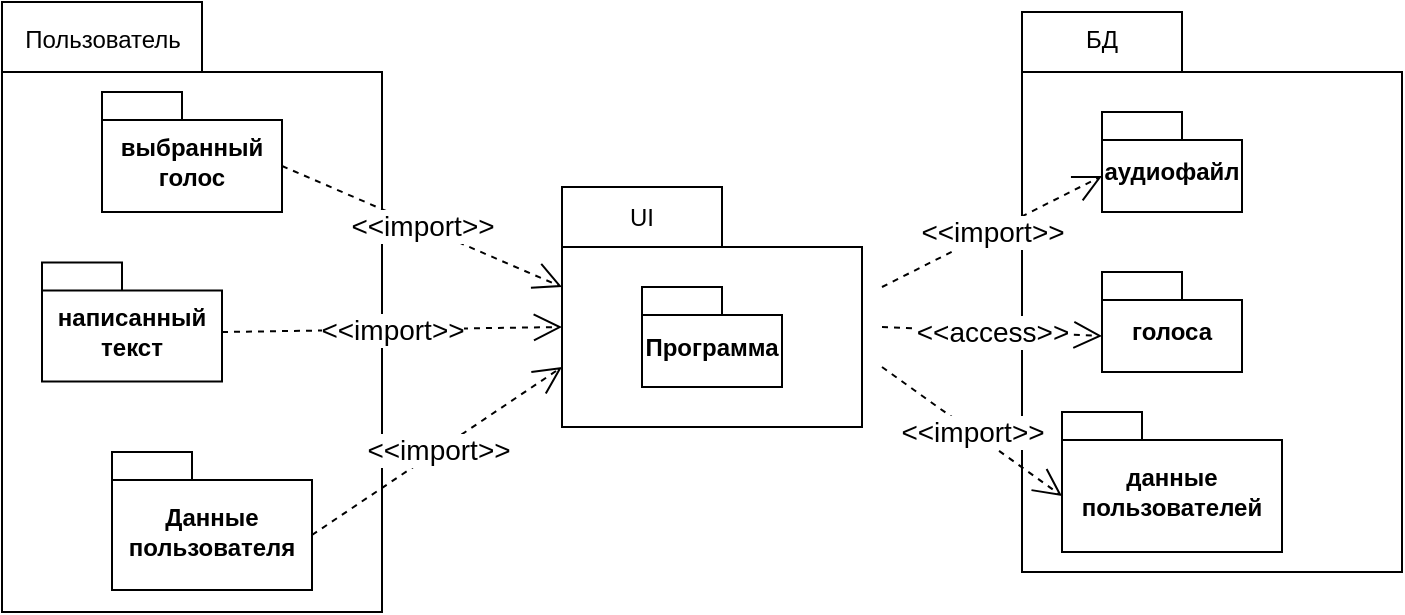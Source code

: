 <mxfile version="22.1.18" type="device">
  <diagram name="Page-1" id="b5b7bab2-c9e2-2cf4-8b2a-24fd1a2a6d21">
    <mxGraphModel dx="2609" dy="442" grid="1" gridSize="10" guides="1" tooltips="1" connect="1" arrows="1" fold="1" page="1" pageScale="1" pageWidth="827" pageHeight="1169" background="none" math="0" shadow="0">
      <root>
        <mxCell id="0" />
        <mxCell id="1" parent="0" />
        <mxCell id="qHn6citVU96laSzn4toc-2" value="" style="shape=folder;fontStyle=1;spacingTop=10;tabWidth=100;tabHeight=35;tabPosition=left;html=1;whiteSpace=wrap;" vertex="1" parent="1">
          <mxGeometry x="-1580" y="135" width="190" height="305" as="geometry" />
        </mxCell>
        <mxCell id="uEByyfOQYLTDQO8j_g5M-1" value="" style="shape=folder;fontStyle=1;spacingTop=10;tabWidth=80;tabHeight=30;tabPosition=left;html=1;whiteSpace=wrap;" parent="1" vertex="1">
          <mxGeometry x="-1070" y="140" width="190" height="280" as="geometry" />
        </mxCell>
        <mxCell id="uEByyfOQYLTDQO8j_g5M-2" value="БД" style="text;html=1;strokeColor=none;fillColor=none;align=center;verticalAlign=middle;whiteSpace=wrap;rounded=0;" parent="1" vertex="1">
          <mxGeometry x="-1060" y="139" width="60" height="30" as="geometry" />
        </mxCell>
        <mxCell id="uEByyfOQYLTDQO8j_g5M-3" value="данные пользователей" style="shape=folder;fontStyle=1;spacingTop=10;tabWidth=40;tabHeight=14;tabPosition=left;html=1;whiteSpace=wrap;" parent="1" vertex="1">
          <mxGeometry x="-1050" y="340" width="110" height="70" as="geometry" />
        </mxCell>
        <mxCell id="uEByyfOQYLTDQO8j_g5M-4" value="голоса" style="shape=folder;fontStyle=1;spacingTop=10;tabWidth=40;tabHeight=14;tabPosition=left;html=1;whiteSpace=wrap;" parent="1" vertex="1">
          <mxGeometry x="-1030" y="270" width="70" height="50" as="geometry" />
        </mxCell>
        <mxCell id="uEByyfOQYLTDQO8j_g5M-7" value="выбранный голос" style="shape=folder;fontStyle=1;spacingTop=10;tabWidth=40;tabHeight=14;tabPosition=left;html=1;whiteSpace=wrap;" parent="1" vertex="1">
          <mxGeometry x="-1530" y="180" width="90" height="60" as="geometry" />
        </mxCell>
        <mxCell id="uEByyfOQYLTDQO8j_g5M-8" value="написанный текст" style="shape=folder;fontStyle=1;spacingTop=10;tabWidth=40;tabHeight=14;tabPosition=left;html=1;whiteSpace=wrap;" parent="1" vertex="1">
          <mxGeometry x="-1560" y="265.25" width="90" height="59.5" as="geometry" />
        </mxCell>
        <mxCell id="uEByyfOQYLTDQO8j_g5M-13" value="аудиофайл" style="shape=folder;fontStyle=1;spacingTop=10;tabWidth=40;tabHeight=14;tabPosition=left;html=1;whiteSpace=wrap;" parent="1" vertex="1">
          <mxGeometry x="-1030" y="190" width="70" height="50" as="geometry" />
        </mxCell>
        <mxCell id="uEByyfOQYLTDQO8j_g5M-14" value="&lt;font face=&quot;Helvetica&quot; style=&quot;font-size: 14px;&quot;&gt;&amp;lt;&amp;lt;import&amp;gt;&amp;gt;&lt;/font&gt;" style="endArrow=open;endSize=12;dashed=1;html=1;rounded=0;exitX=0;exitY=0;exitDx=90;exitDy=37;exitPerimeter=0;entryX=0;entryY=0;entryDx=0;entryDy=50;entryPerimeter=0;" parent="1" source="uEByyfOQYLTDQO8j_g5M-7" target="uEByyfOQYLTDQO8j_g5M-6" edge="1">
          <mxGeometry width="160" relative="1" as="geometry">
            <mxPoint x="-1470" y="280" as="sourcePoint" />
            <mxPoint x="-1310" y="280" as="targetPoint" />
          </mxGeometry>
        </mxCell>
        <mxCell id="uEByyfOQYLTDQO8j_g5M-15" value="&lt;font style=&quot;font-size: 14px;&quot;&gt;&amp;lt;&amp;lt;import&amp;gt;&amp;gt;&lt;/font&gt;" style="endArrow=open;endSize=12;dashed=1;html=1;rounded=0;entryX=0;entryY=0;entryDx=0;entryDy=70;entryPerimeter=0;" parent="1" target="uEByyfOQYLTDQO8j_g5M-6" edge="1">
          <mxGeometry width="160" relative="1" as="geometry">
            <mxPoint x="-1470" y="300" as="sourcePoint" />
            <mxPoint x="-1400" y="450" as="targetPoint" />
          </mxGeometry>
        </mxCell>
        <mxCell id="uEByyfOQYLTDQO8j_g5M-16" value="&lt;font style=&quot;font-size: 14px;&quot;&gt;&amp;lt;&amp;lt;import&amp;gt;&amp;gt;&lt;/font&gt;" style="endArrow=open;endSize=12;dashed=1;html=1;rounded=0;exitX=0;exitY=0;exitDx=160;exitDy=50;exitPerimeter=0;entryX=0;entryY=0;entryDx=0;entryDy=32;entryPerimeter=0;" parent="1" source="uEByyfOQYLTDQO8j_g5M-6" target="uEByyfOQYLTDQO8j_g5M-13" edge="1">
          <mxGeometry width="160" relative="1" as="geometry">
            <mxPoint x="-550" y="670" as="sourcePoint" />
            <mxPoint x="-666.997" y="280" as="targetPoint" />
          </mxGeometry>
        </mxCell>
        <mxCell id="uEByyfOQYLTDQO8j_g5M-17" value="&lt;font style=&quot;font-size: 14px;&quot;&gt;&amp;lt;&amp;lt;import&amp;gt;&amp;gt;&lt;/font&gt;" style="endArrow=open;endSize=12;dashed=1;html=1;rounded=0;exitX=0;exitY=0;exitDx=160;exitDy=90;exitPerimeter=0;entryX=0;entryY=0;entryDx=0;entryDy=42;entryPerimeter=0;" parent="1" source="uEByyfOQYLTDQO8j_g5M-6" target="uEByyfOQYLTDQO8j_g5M-3" edge="1">
          <mxGeometry x="-0.003" width="160" relative="1" as="geometry">
            <mxPoint x="-1215" y="480" as="sourcePoint" />
            <mxPoint x="-1325" y="467.778" as="targetPoint" />
            <mxPoint as="offset" />
          </mxGeometry>
        </mxCell>
        <mxCell id="uEByyfOQYLTDQO8j_g5M-19" value="Данные пользователя" style="shape=folder;fontStyle=1;spacingTop=10;tabWidth=40;tabHeight=14;tabPosition=left;html=1;whiteSpace=wrap;" parent="1" vertex="1">
          <mxGeometry x="-1525" y="360" width="100" height="69" as="geometry" />
        </mxCell>
        <mxCell id="uEByyfOQYLTDQO8j_g5M-21" value="&lt;font style=&quot;font-size: 14px;&quot;&gt;&amp;lt;&amp;lt;import&amp;gt;&amp;gt;&lt;/font&gt;" style="endArrow=open;endSize=12;dashed=1;html=1;rounded=0;exitX=0;exitY=0;exitDx=100;exitDy=41.5;exitPerimeter=0;entryX=0;entryY=0;entryDx=0;entryDy=90;entryPerimeter=0;" parent="1" source="uEByyfOQYLTDQO8j_g5M-19" target="uEByyfOQYLTDQO8j_g5M-6" edge="1">
          <mxGeometry width="160" relative="1" as="geometry">
            <mxPoint x="-1410" y="430" as="sourcePoint" />
            <mxPoint x="-1230" y="390" as="targetPoint" />
          </mxGeometry>
        </mxCell>
        <mxCell id="uEByyfOQYLTDQO8j_g5M-23" value="&lt;font style=&quot;font-size: 14px;&quot;&gt;&amp;lt;&amp;lt;access&amp;gt;&amp;gt;&lt;/font&gt;" style="endArrow=open;endSize=12;dashed=1;html=1;rounded=0;entryX=0;entryY=0;entryDx=0;entryDy=32;entryPerimeter=0;exitX=0;exitY=0;exitDx=160;exitDy=70;exitPerimeter=0;" parent="1" source="uEByyfOQYLTDQO8j_g5M-6" target="uEByyfOQYLTDQO8j_g5M-4" edge="1">
          <mxGeometry width="160" relative="1" as="geometry">
            <mxPoint x="-1060" y="430" as="sourcePoint" />
            <mxPoint x="-900" y="430" as="targetPoint" />
          </mxGeometry>
        </mxCell>
        <mxCell id="qHn6citVU96laSzn4toc-3" value="" style="group" vertex="1" connectable="0" parent="1">
          <mxGeometry x="-1300" y="227.5" width="150" height="120" as="geometry" />
        </mxCell>
        <mxCell id="uEByyfOQYLTDQO8j_g5M-6" value="" style="shape=folder;fontStyle=1;spacingTop=10;tabWidth=80;tabHeight=30;tabPosition=left;html=1;whiteSpace=wrap;" parent="qHn6citVU96laSzn4toc-3" vertex="1">
          <mxGeometry width="150" height="120" as="geometry" />
        </mxCell>
        <mxCell id="uEByyfOQYLTDQO8j_g5M-11" value="UI" style="text;html=1;strokeColor=none;fillColor=none;align=center;verticalAlign=middle;whiteSpace=wrap;rounded=0;" parent="qHn6citVU96laSzn4toc-3" vertex="1">
          <mxGeometry x="10" width="60" height="30" as="geometry" />
        </mxCell>
        <mxCell id="qHn6citVU96laSzn4toc-1" value="Программа" style="shape=folder;fontStyle=1;spacingTop=10;tabWidth=40;tabHeight=14;tabPosition=left;html=1;whiteSpace=wrap;" vertex="1" parent="qHn6citVU96laSzn4toc-3">
          <mxGeometry x="40" y="50" width="70" height="50" as="geometry" />
        </mxCell>
        <mxCell id="qHn6citVU96laSzn4toc-4" value="Пользователь" style="text;html=1;align=center;verticalAlign=middle;resizable=0;points=[];autosize=1;strokeColor=none;fillColor=none;" vertex="1" parent="1">
          <mxGeometry x="-1580" y="139" width="100" height="30" as="geometry" />
        </mxCell>
      </root>
    </mxGraphModel>
  </diagram>
</mxfile>
